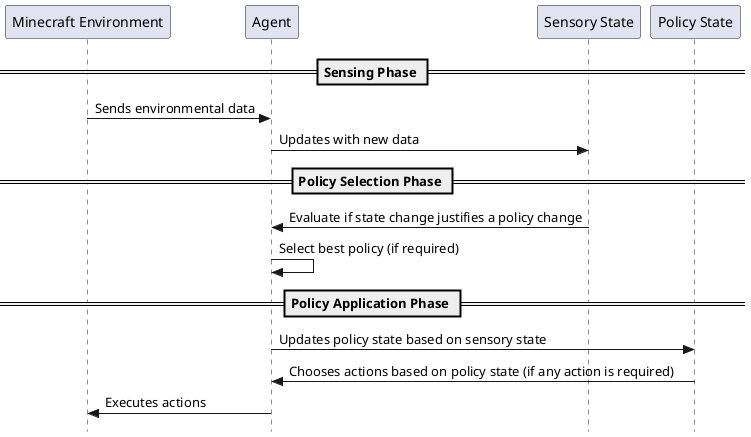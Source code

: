 @startuml Agentic Minecraft Sequences
skinparam style strictuml

Participant "Minecraft Environment" as Environment
Participant "Agent" as Agent
Participant "Sensory State" as SensoryState
Participant "Policy State" as PolicyState

== Sensing Phase ==
Environment -> Agent : Sends environmental data
Agent -> SensoryState : Updates with new data

== Policy Selection Phase ==
SensoryState -> Agent : Evaluate if state change justifies a policy change
Agent -> Agent : Select best policy (if required)

== Policy Application Phase ==
Agent -> PolicyState : Updates policy state based on sensory state
PolicyState -> Agent : Chooses actions based on policy state (if any action is required)
Agent -> Environment : Executes actions

@enduml
